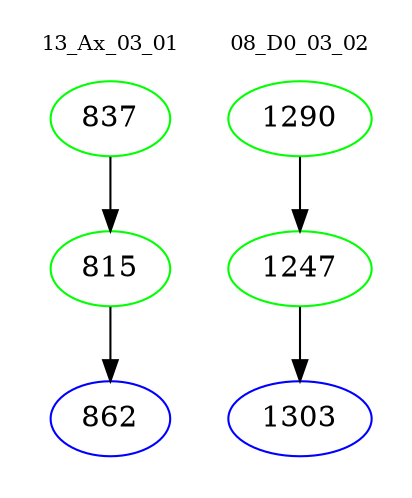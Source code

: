 digraph{
subgraph cluster_0 {
color = white
label = "13_Ax_03_01";
fontsize=10;
T0_837 [label="837", color="green"]
T0_837 -> T0_815 [color="black"]
T0_815 [label="815", color="green"]
T0_815 -> T0_862 [color="black"]
T0_862 [label="862", color="blue"]
}
subgraph cluster_1 {
color = white
label = "08_D0_03_02";
fontsize=10;
T1_1290 [label="1290", color="green"]
T1_1290 -> T1_1247 [color="black"]
T1_1247 [label="1247", color="green"]
T1_1247 -> T1_1303 [color="black"]
T1_1303 [label="1303", color="blue"]
}
}
